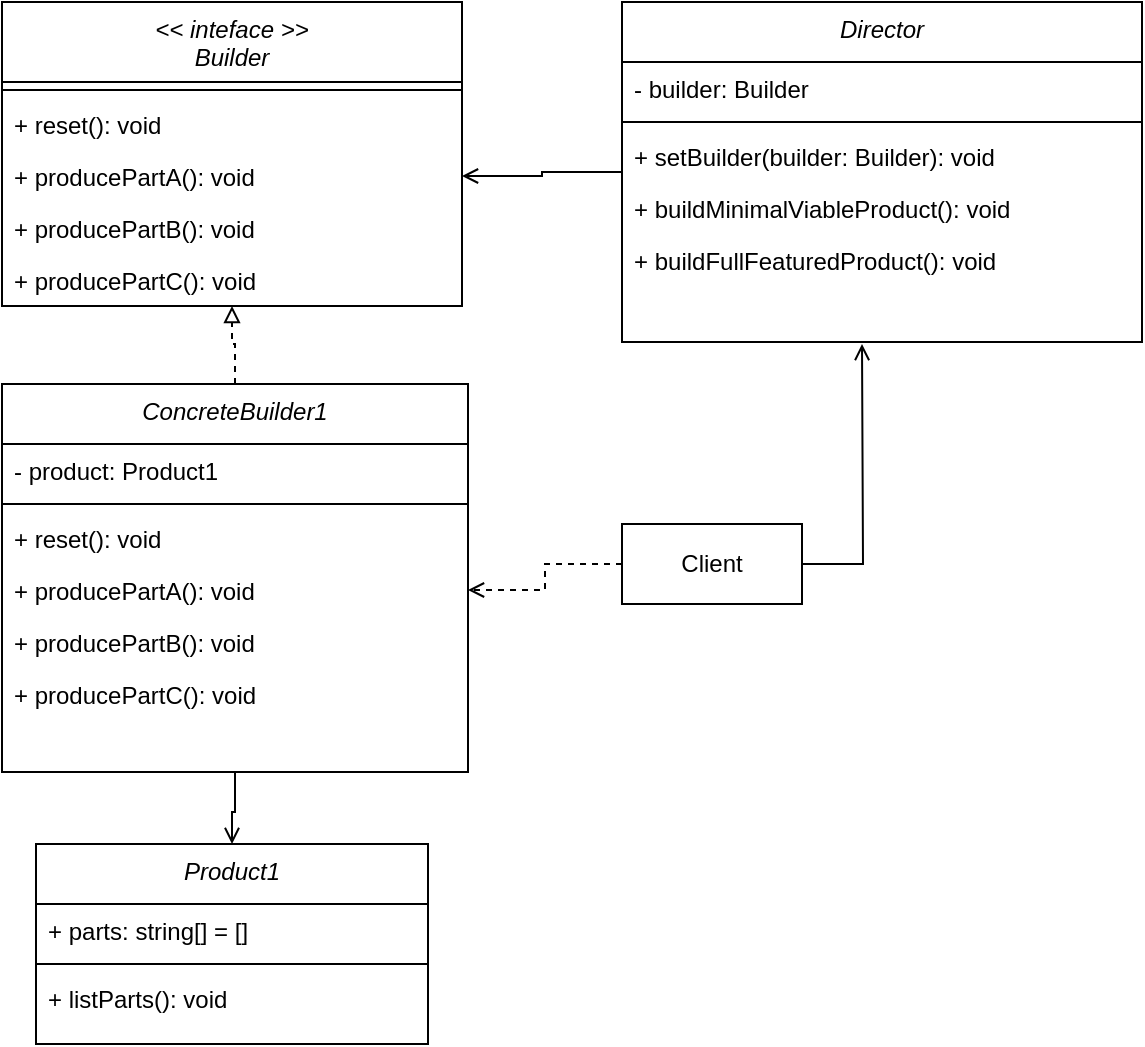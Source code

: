 <mxfile version="20.8.10" type="device"><diagram id="C5RBs43oDa-KdzZeNtuy" name="Page-1"><mxGraphModel dx="954" dy="674" grid="1" gridSize="10" guides="1" tooltips="1" connect="1" arrows="1" fold="1" page="1" pageScale="1" pageWidth="827" pageHeight="1169" math="0" shadow="0"><root><mxCell id="WIyWlLk6GJQsqaUBKTNV-0"/><mxCell id="WIyWlLk6GJQsqaUBKTNV-1" parent="WIyWlLk6GJQsqaUBKTNV-0"/><mxCell id="zkfFHV4jXpPFQw0GAbJ--0" value="&lt;&lt; inteface &gt;&gt;&#10;Builder" style="swimlane;fontStyle=2;align=center;verticalAlign=top;childLayout=stackLayout;horizontal=1;startSize=40;horizontalStack=0;resizeParent=1;resizeLast=0;collapsible=1;marginBottom=0;rounded=0;shadow=0;strokeWidth=1;swimlaneLine=1;" parent="WIyWlLk6GJQsqaUBKTNV-1" vertex="1"><mxGeometry x="40" y="39" width="230" height="152" as="geometry"><mxRectangle x="230" y="140" width="160" height="26" as="alternateBounds"/></mxGeometry></mxCell><mxCell id="zkfFHV4jXpPFQw0GAbJ--4" value="" style="line;html=1;strokeWidth=1;align=left;verticalAlign=middle;spacingTop=-1;spacingLeft=3;spacingRight=3;rotatable=0;labelPosition=right;points=[];portConstraint=eastwest;" parent="zkfFHV4jXpPFQw0GAbJ--0" vertex="1"><mxGeometry y="40" width="230" height="8" as="geometry"/></mxCell><mxCell id="zkfFHV4jXpPFQw0GAbJ--5" value="+ reset(): void" style="text;align=left;verticalAlign=top;spacingLeft=4;spacingRight=4;overflow=hidden;rotatable=0;points=[[0,0.5],[1,0.5]];portConstraint=eastwest;" parent="zkfFHV4jXpPFQw0GAbJ--0" vertex="1"><mxGeometry y="48" width="230" height="26" as="geometry"/></mxCell><mxCell id="38xjc2YD5wqD6VukVUvA-57" value="+ producePartA(): void" style="text;align=left;verticalAlign=top;spacingLeft=4;spacingRight=4;overflow=hidden;rotatable=0;points=[[0,0.5],[1,0.5]];portConstraint=eastwest;" vertex="1" parent="zkfFHV4jXpPFQw0GAbJ--0"><mxGeometry y="74" width="230" height="26" as="geometry"/></mxCell><mxCell id="38xjc2YD5wqD6VukVUvA-56" value="+ producePartB(): void" style="text;align=left;verticalAlign=top;spacingLeft=4;spacingRight=4;overflow=hidden;rotatable=0;points=[[0,0.5],[1,0.5]];portConstraint=eastwest;" vertex="1" parent="zkfFHV4jXpPFQw0GAbJ--0"><mxGeometry y="100" width="230" height="26" as="geometry"/></mxCell><mxCell id="38xjc2YD5wqD6VukVUvA-55" value="+ producePartC(): void" style="text;align=left;verticalAlign=top;spacingLeft=4;spacingRight=4;overflow=hidden;rotatable=0;points=[[0,0.5],[1,0.5]];portConstraint=eastwest;" vertex="1" parent="zkfFHV4jXpPFQw0GAbJ--0"><mxGeometry y="126" width="230" height="26" as="geometry"/></mxCell><mxCell id="36ecRi3o460ckRlKINug-2" value="Product1" style="swimlane;fontStyle=2;align=center;verticalAlign=top;childLayout=stackLayout;horizontal=1;startSize=30;horizontalStack=0;resizeParent=1;resizeLast=0;collapsible=1;marginBottom=0;rounded=0;shadow=0;strokeWidth=1;swimlaneLine=1;" parent="WIyWlLk6GJQsqaUBKTNV-1" vertex="1"><mxGeometry x="57" y="460" width="196" height="100" as="geometry"><mxRectangle x="230" y="140" width="160" height="26" as="alternateBounds"/></mxGeometry></mxCell><mxCell id="36ecRi3o460ckRlKINug-3" value="+ parts: string[] = []" style="text;align=left;verticalAlign=top;spacingLeft=4;spacingRight=4;overflow=hidden;rotatable=0;points=[[0,0.5],[1,0.5]];portConstraint=eastwest;" parent="36ecRi3o460ckRlKINug-2" vertex="1"><mxGeometry y="30" width="196" height="26" as="geometry"/></mxCell><mxCell id="36ecRi3o460ckRlKINug-4" value="" style="line;html=1;strokeWidth=1;align=left;verticalAlign=middle;spacingTop=-1;spacingLeft=3;spacingRight=3;rotatable=0;labelPosition=right;points=[];portConstraint=eastwest;" parent="36ecRi3o460ckRlKINug-2" vertex="1"><mxGeometry y="56" width="196" height="8" as="geometry"/></mxCell><mxCell id="36ecRi3o460ckRlKINug-5" value="+ listParts(): void" style="text;align=left;verticalAlign=top;spacingLeft=4;spacingRight=4;overflow=hidden;rotatable=0;points=[[0,0.5],[1,0.5]];portConstraint=eastwest;" parent="36ecRi3o460ckRlKINug-2" vertex="1"><mxGeometry y="64" width="196" height="26" as="geometry"/></mxCell><mxCell id="38xjc2YD5wqD6VukVUvA-79" style="edgeStyle=orthogonalEdgeStyle;rounded=0;orthogonalLoop=1;jettySize=auto;html=1;entryX=1;entryY=0.5;entryDx=0;entryDy=0;startArrow=none;startFill=0;endArrow=open;endFill=0;" edge="1" parent="WIyWlLk6GJQsqaUBKTNV-1" source="38xjc2YD5wqD6VukVUvA-47" target="38xjc2YD5wqD6VukVUvA-57"><mxGeometry relative="1" as="geometry"/></mxCell><mxCell id="38xjc2YD5wqD6VukVUvA-47" value="Director" style="swimlane;fontStyle=2;align=center;verticalAlign=top;childLayout=stackLayout;horizontal=1;startSize=30;horizontalStack=0;resizeParent=1;resizeLast=0;collapsible=1;marginBottom=0;rounded=0;shadow=0;strokeWidth=1;swimlaneLine=1;" vertex="1" parent="WIyWlLk6GJQsqaUBKTNV-1"><mxGeometry x="350" y="39" width="260" height="170" as="geometry"><mxRectangle x="230" y="140" width="160" height="26" as="alternateBounds"/></mxGeometry></mxCell><mxCell id="38xjc2YD5wqD6VukVUvA-48" value="- builder: Builder" style="text;align=left;verticalAlign=top;spacingLeft=4;spacingRight=4;overflow=hidden;rotatable=0;points=[[0,0.5],[1,0.5]];portConstraint=eastwest;" vertex="1" parent="38xjc2YD5wqD6VukVUvA-47"><mxGeometry y="30" width="260" height="26" as="geometry"/></mxCell><mxCell id="38xjc2YD5wqD6VukVUvA-49" value="" style="line;html=1;strokeWidth=1;align=left;verticalAlign=middle;spacingTop=-1;spacingLeft=3;spacingRight=3;rotatable=0;labelPosition=right;points=[];portConstraint=eastwest;" vertex="1" parent="38xjc2YD5wqD6VukVUvA-47"><mxGeometry y="56" width="260" height="8" as="geometry"/></mxCell><mxCell id="38xjc2YD5wqD6VukVUvA-50" value="+ setBuilder(builder: Builder): void" style="text;align=left;verticalAlign=top;spacingLeft=4;spacingRight=4;overflow=hidden;rotatable=0;points=[[0,0.5],[1,0.5]];portConstraint=eastwest;" vertex="1" parent="38xjc2YD5wqD6VukVUvA-47"><mxGeometry y="64" width="260" height="26" as="geometry"/></mxCell><mxCell id="38xjc2YD5wqD6VukVUvA-51" value="+ buildMinimalViableProduct(): void" style="text;align=left;verticalAlign=top;spacingLeft=4;spacingRight=4;overflow=hidden;rotatable=0;points=[[0,0.5],[1,0.5]];portConstraint=eastwest;" vertex="1" parent="38xjc2YD5wqD6VukVUvA-47"><mxGeometry y="90" width="260" height="26" as="geometry"/></mxCell><mxCell id="38xjc2YD5wqD6VukVUvA-52" value="+ buildFullFeaturedProduct(): void" style="text;align=left;verticalAlign=top;spacingLeft=4;spacingRight=4;overflow=hidden;rotatable=0;points=[[0,0.5],[1,0.5]];portConstraint=eastwest;" vertex="1" parent="38xjc2YD5wqD6VukVUvA-47"><mxGeometry y="116" width="260" height="26" as="geometry"/></mxCell><mxCell id="38xjc2YD5wqD6VukVUvA-76" style="edgeStyle=orthogonalEdgeStyle;rounded=0;orthogonalLoop=1;jettySize=auto;html=1;startArrow=none;startFill=0;endArrow=block;endFill=0;dashed=1;" edge="1" parent="WIyWlLk6GJQsqaUBKTNV-1" source="38xjc2YD5wqD6VukVUvA-67" target="zkfFHV4jXpPFQw0GAbJ--0"><mxGeometry relative="1" as="geometry"/></mxCell><mxCell id="38xjc2YD5wqD6VukVUvA-85" style="edgeStyle=orthogonalEdgeStyle;rounded=0;orthogonalLoop=1;jettySize=auto;html=1;startArrow=none;startFill=0;endArrow=open;endFill=0;" edge="1" parent="WIyWlLk6GJQsqaUBKTNV-1" source="38xjc2YD5wqD6VukVUvA-67" target="36ecRi3o460ckRlKINug-2"><mxGeometry relative="1" as="geometry"/></mxCell><mxCell id="38xjc2YD5wqD6VukVUvA-67" value="ConcreteBuilder1" style="swimlane;fontStyle=2;align=center;verticalAlign=top;childLayout=stackLayout;horizontal=1;startSize=30;horizontalStack=0;resizeParent=1;resizeLast=0;collapsible=1;marginBottom=0;rounded=0;shadow=0;strokeWidth=1;swimlaneLine=1;" vertex="1" parent="WIyWlLk6GJQsqaUBKTNV-1"><mxGeometry x="40" y="230" width="233" height="194" as="geometry"><mxRectangle x="230" y="140" width="160" height="26" as="alternateBounds"/></mxGeometry></mxCell><mxCell id="38xjc2YD5wqD6VukVUvA-68" value="- product: Product1" style="text;align=left;verticalAlign=top;spacingLeft=4;spacingRight=4;overflow=hidden;rotatable=0;points=[[0,0.5],[1,0.5]];portConstraint=eastwest;" vertex="1" parent="38xjc2YD5wqD6VukVUvA-67"><mxGeometry y="30" width="233" height="26" as="geometry"/></mxCell><mxCell id="38xjc2YD5wqD6VukVUvA-69" value="" style="line;html=1;strokeWidth=1;align=left;verticalAlign=middle;spacingTop=-1;spacingLeft=3;spacingRight=3;rotatable=0;labelPosition=right;points=[];portConstraint=eastwest;" vertex="1" parent="38xjc2YD5wqD6VukVUvA-67"><mxGeometry y="56" width="233" height="8" as="geometry"/></mxCell><mxCell id="38xjc2YD5wqD6VukVUvA-70" value="+ reset(): void" style="text;align=left;verticalAlign=top;spacingLeft=4;spacingRight=4;overflow=hidden;rotatable=0;points=[[0,0.5],[1,0.5]];portConstraint=eastwest;" vertex="1" parent="38xjc2YD5wqD6VukVUvA-67"><mxGeometry y="64" width="233" height="26" as="geometry"/></mxCell><mxCell id="38xjc2YD5wqD6VukVUvA-71" value="+ producePartA(): void" style="text;align=left;verticalAlign=top;spacingLeft=4;spacingRight=4;overflow=hidden;rotatable=0;points=[[0,0.5],[1,0.5]];portConstraint=eastwest;" vertex="1" parent="38xjc2YD5wqD6VukVUvA-67"><mxGeometry y="90" width="233" height="26" as="geometry"/></mxCell><mxCell id="38xjc2YD5wqD6VukVUvA-72" value="+ producePartB(): void" style="text;align=left;verticalAlign=top;spacingLeft=4;spacingRight=4;overflow=hidden;rotatable=0;points=[[0,0.5],[1,0.5]];portConstraint=eastwest;" vertex="1" parent="38xjc2YD5wqD6VukVUvA-67"><mxGeometry y="116" width="233" height="26" as="geometry"/></mxCell><mxCell id="38xjc2YD5wqD6VukVUvA-73" value="+ producePartC(): void" style="text;align=left;verticalAlign=top;spacingLeft=4;spacingRight=4;overflow=hidden;rotatable=0;points=[[0,0.5],[1,0.5]];portConstraint=eastwest;" vertex="1" parent="38xjc2YD5wqD6VukVUvA-67"><mxGeometry y="142" width="233" height="26" as="geometry"/></mxCell><mxCell id="38xjc2YD5wqD6VukVUvA-81" style="edgeStyle=orthogonalEdgeStyle;rounded=0;orthogonalLoop=1;jettySize=auto;html=1;startArrow=none;startFill=0;endArrow=open;endFill=0;" edge="1" parent="WIyWlLk6GJQsqaUBKTNV-1" source="38xjc2YD5wqD6VukVUvA-80"><mxGeometry relative="1" as="geometry"><mxPoint x="470" y="210" as="targetPoint"/></mxGeometry></mxCell><mxCell id="38xjc2YD5wqD6VukVUvA-82" style="edgeStyle=orthogonalEdgeStyle;rounded=0;orthogonalLoop=1;jettySize=auto;html=1;entryX=1;entryY=0.5;entryDx=0;entryDy=0;startArrow=none;startFill=0;endArrow=open;endFill=0;dashed=1;" edge="1" parent="WIyWlLk6GJQsqaUBKTNV-1" source="38xjc2YD5wqD6VukVUvA-80" target="38xjc2YD5wqD6VukVUvA-71"><mxGeometry relative="1" as="geometry"/></mxCell><mxCell id="38xjc2YD5wqD6VukVUvA-80" value="Client" style="rounded=0;whiteSpace=wrap;html=1;" vertex="1" parent="WIyWlLk6GJQsqaUBKTNV-1"><mxGeometry x="350" y="300" width="90" height="40" as="geometry"/></mxCell></root></mxGraphModel></diagram></mxfile>